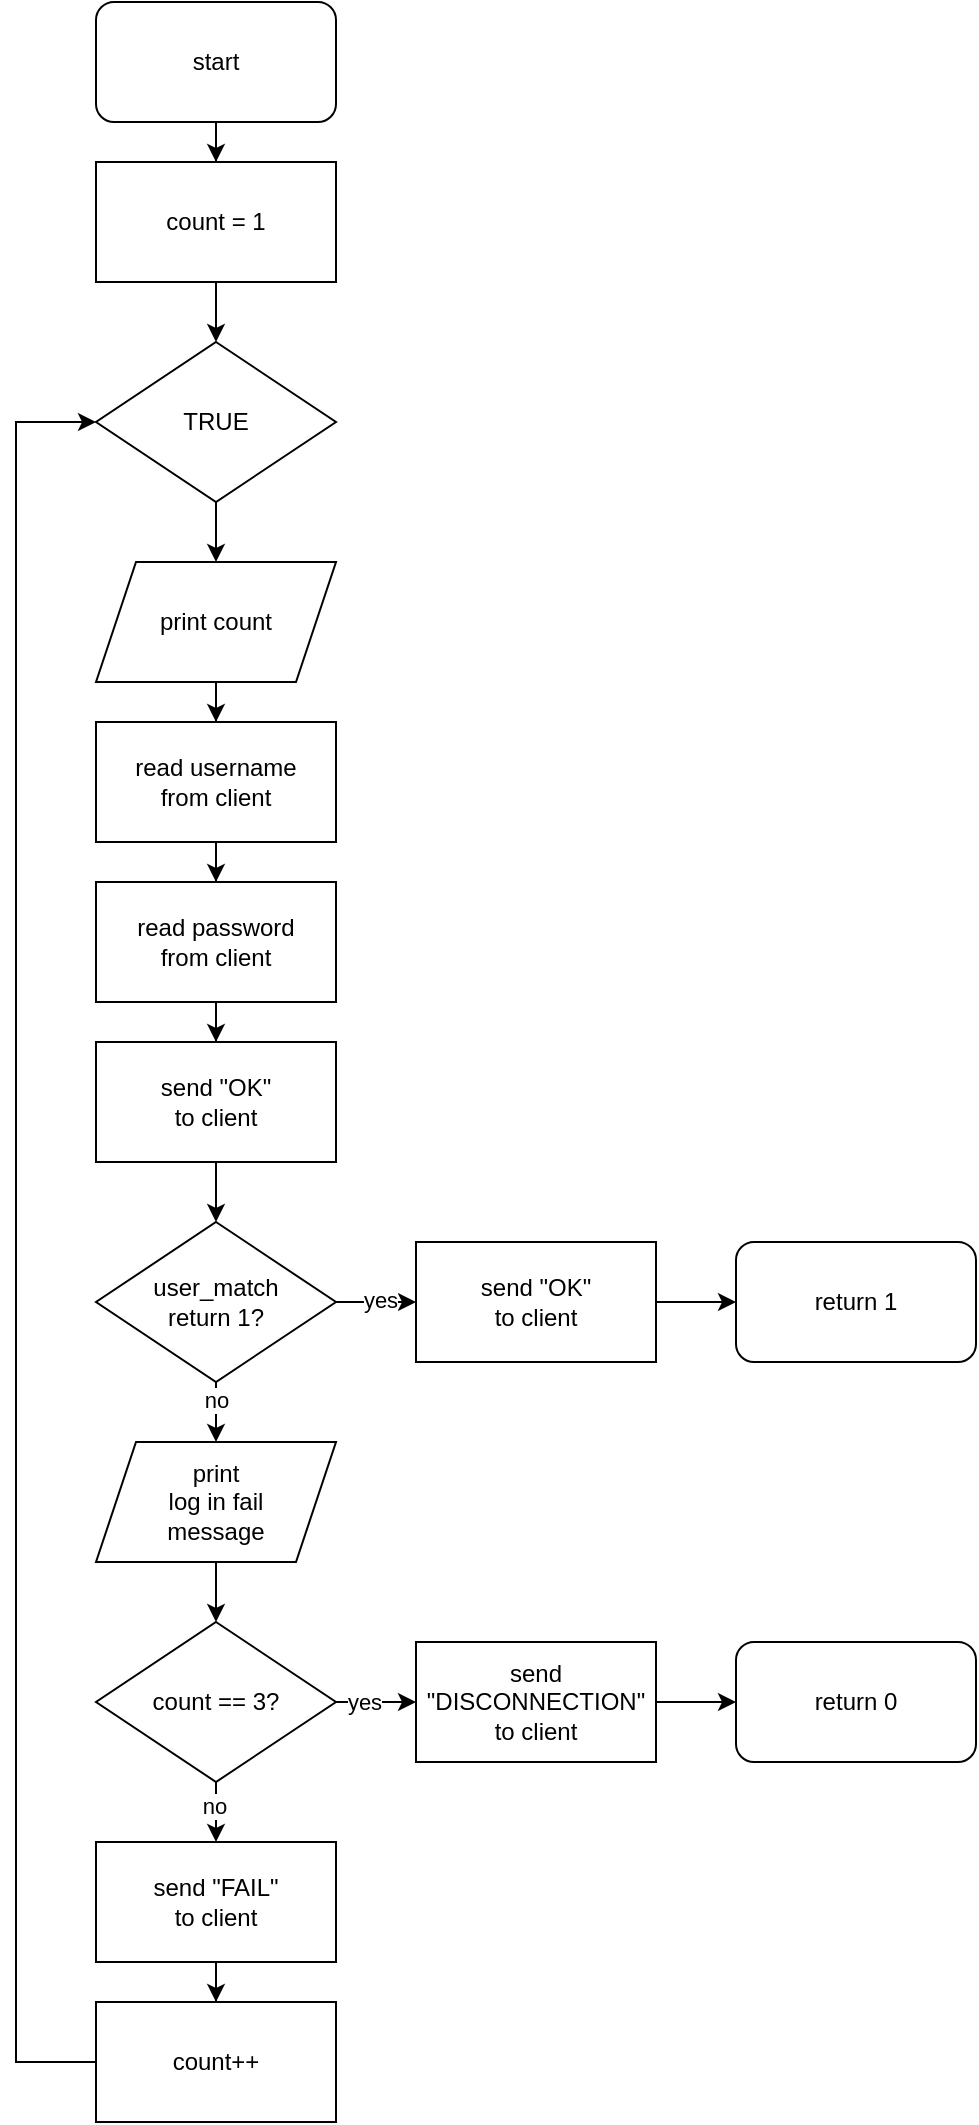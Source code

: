 <mxfile version="24.2.5" type="device">
  <diagram name="페이지-1" id="nCQsc247uuGchlYTg1MN">
    <mxGraphModel dx="1194" dy="657" grid="1" gridSize="10" guides="1" tooltips="1" connect="1" arrows="1" fold="1" page="1" pageScale="1" pageWidth="827" pageHeight="1169" math="0" shadow="0">
      <root>
        <mxCell id="0" />
        <mxCell id="1" parent="0" />
        <mxCell id="TpTc4HIzS5Ya2HQ6Qfg1-3" value="" style="edgeStyle=orthogonalEdgeStyle;rounded=0;orthogonalLoop=1;jettySize=auto;html=1;" edge="1" parent="1" source="TpTc4HIzS5Ya2HQ6Qfg1-1" target="TpTc4HIzS5Ya2HQ6Qfg1-2">
          <mxGeometry relative="1" as="geometry" />
        </mxCell>
        <mxCell id="TpTc4HIzS5Ya2HQ6Qfg1-1" value="start" style="rounded=1;whiteSpace=wrap;html=1;" vertex="1" parent="1">
          <mxGeometry x="360" y="30" width="120" height="60" as="geometry" />
        </mxCell>
        <mxCell id="TpTc4HIzS5Ya2HQ6Qfg1-5" value="" style="edgeStyle=orthogonalEdgeStyle;rounded=0;orthogonalLoop=1;jettySize=auto;html=1;" edge="1" parent="1" source="TpTc4HIzS5Ya2HQ6Qfg1-2" target="TpTc4HIzS5Ya2HQ6Qfg1-4">
          <mxGeometry relative="1" as="geometry" />
        </mxCell>
        <mxCell id="TpTc4HIzS5Ya2HQ6Qfg1-2" value="count = 1" style="rounded=0;whiteSpace=wrap;html=1;" vertex="1" parent="1">
          <mxGeometry x="360" y="110" width="120" height="60" as="geometry" />
        </mxCell>
        <mxCell id="TpTc4HIzS5Ya2HQ6Qfg1-7" value="" style="edgeStyle=orthogonalEdgeStyle;rounded=0;orthogonalLoop=1;jettySize=auto;html=1;" edge="1" parent="1" source="TpTc4HIzS5Ya2HQ6Qfg1-4" target="TpTc4HIzS5Ya2HQ6Qfg1-6">
          <mxGeometry relative="1" as="geometry" />
        </mxCell>
        <mxCell id="TpTc4HIzS5Ya2HQ6Qfg1-4" value="TRUE" style="rhombus;whiteSpace=wrap;html=1;" vertex="1" parent="1">
          <mxGeometry x="360" y="200" width="120" height="80" as="geometry" />
        </mxCell>
        <mxCell id="TpTc4HIzS5Ya2HQ6Qfg1-11" value="" style="edgeStyle=orthogonalEdgeStyle;rounded=0;orthogonalLoop=1;jettySize=auto;html=1;entryX=0.5;entryY=0;entryDx=0;entryDy=0;" edge="1" parent="1" source="TpTc4HIzS5Ya2HQ6Qfg1-6" target="TpTc4HIzS5Ya2HQ6Qfg1-14">
          <mxGeometry relative="1" as="geometry">
            <mxPoint x="420" y="390" as="targetPoint" />
          </mxGeometry>
        </mxCell>
        <mxCell id="TpTc4HIzS5Ya2HQ6Qfg1-6" value="print count" style="shape=parallelogram;perimeter=parallelogramPerimeter;whiteSpace=wrap;html=1;fixedSize=1;" vertex="1" parent="1">
          <mxGeometry x="360" y="310" width="120" height="60" as="geometry" />
        </mxCell>
        <mxCell id="TpTc4HIzS5Ya2HQ6Qfg1-16" value="" style="edgeStyle=orthogonalEdgeStyle;rounded=0;orthogonalLoop=1;jettySize=auto;html=1;" edge="1" parent="1" source="TpTc4HIzS5Ya2HQ6Qfg1-14" target="TpTc4HIzS5Ya2HQ6Qfg1-15">
          <mxGeometry relative="1" as="geometry" />
        </mxCell>
        <mxCell id="TpTc4HIzS5Ya2HQ6Qfg1-14" value="read username&lt;div&gt;from client&lt;/div&gt;" style="rounded=0;whiteSpace=wrap;html=1;" vertex="1" parent="1">
          <mxGeometry x="360" y="390" width="120" height="60" as="geometry" />
        </mxCell>
        <mxCell id="TpTc4HIzS5Ya2HQ6Qfg1-24" style="edgeStyle=orthogonalEdgeStyle;rounded=0;orthogonalLoop=1;jettySize=auto;html=1;entryX=0.5;entryY=0;entryDx=0;entryDy=0;" edge="1" parent="1" source="TpTc4HIzS5Ya2HQ6Qfg1-15" target="TpTc4HIzS5Ya2HQ6Qfg1-17">
          <mxGeometry relative="1" as="geometry" />
        </mxCell>
        <mxCell id="TpTc4HIzS5Ya2HQ6Qfg1-15" value="read password&lt;div&gt;from client&lt;/div&gt;" style="rounded=0;whiteSpace=wrap;html=1;" vertex="1" parent="1">
          <mxGeometry x="360" y="470" width="120" height="60" as="geometry" />
        </mxCell>
        <mxCell id="TpTc4HIzS5Ya2HQ6Qfg1-22" value="" style="edgeStyle=orthogonalEdgeStyle;rounded=0;orthogonalLoop=1;jettySize=auto;html=1;" edge="1" parent="1" source="TpTc4HIzS5Ya2HQ6Qfg1-17" target="TpTc4HIzS5Ya2HQ6Qfg1-18">
          <mxGeometry relative="1" as="geometry" />
        </mxCell>
        <mxCell id="TpTc4HIzS5Ya2HQ6Qfg1-17" value="send &quot;OK&quot;&lt;div&gt;to client&lt;/div&gt;" style="rounded=0;whiteSpace=wrap;html=1;" vertex="1" parent="1">
          <mxGeometry x="360" y="550" width="120" height="60" as="geometry" />
        </mxCell>
        <mxCell id="TpTc4HIzS5Ya2HQ6Qfg1-20" value="" style="edgeStyle=orthogonalEdgeStyle;rounded=0;orthogonalLoop=1;jettySize=auto;html=1;" edge="1" parent="1" source="TpTc4HIzS5Ya2HQ6Qfg1-18" target="TpTc4HIzS5Ya2HQ6Qfg1-19">
          <mxGeometry relative="1" as="geometry" />
        </mxCell>
        <mxCell id="TpTc4HIzS5Ya2HQ6Qfg1-27" value="yes" style="edgeLabel;html=1;align=center;verticalAlign=middle;resizable=0;points=[];" vertex="1" connectable="0" parent="TpTc4HIzS5Ya2HQ6Qfg1-20">
          <mxGeometry x="0.1" y="1" relative="1" as="geometry">
            <mxPoint as="offset" />
          </mxGeometry>
        </mxCell>
        <mxCell id="TpTc4HIzS5Ya2HQ6Qfg1-26" value="" style="edgeStyle=orthogonalEdgeStyle;rounded=0;orthogonalLoop=1;jettySize=auto;html=1;" edge="1" parent="1" source="TpTc4HIzS5Ya2HQ6Qfg1-18" target="TpTc4HIzS5Ya2HQ6Qfg1-25">
          <mxGeometry relative="1" as="geometry" />
        </mxCell>
        <mxCell id="TpTc4HIzS5Ya2HQ6Qfg1-28" value="no" style="edgeLabel;html=1;align=center;verticalAlign=middle;resizable=0;points=[];" vertex="1" connectable="0" parent="TpTc4HIzS5Ya2HQ6Qfg1-26">
          <mxGeometry x="-0.64" relative="1" as="geometry">
            <mxPoint as="offset" />
          </mxGeometry>
        </mxCell>
        <mxCell id="TpTc4HIzS5Ya2HQ6Qfg1-18" value="user_match&lt;div&gt;return 1?&lt;/div&gt;" style="rhombus;whiteSpace=wrap;html=1;" vertex="1" parent="1">
          <mxGeometry x="360" y="640" width="120" height="80" as="geometry" />
        </mxCell>
        <mxCell id="TpTc4HIzS5Ya2HQ6Qfg1-32" value="" style="edgeStyle=orthogonalEdgeStyle;rounded=0;orthogonalLoop=1;jettySize=auto;html=1;" edge="1" parent="1" source="TpTc4HIzS5Ya2HQ6Qfg1-19" target="TpTc4HIzS5Ya2HQ6Qfg1-31">
          <mxGeometry relative="1" as="geometry" />
        </mxCell>
        <mxCell id="TpTc4HIzS5Ya2HQ6Qfg1-19" value="send &quot;OK&quot;&lt;div&gt;to client&lt;/div&gt;" style="rounded=0;whiteSpace=wrap;html=1;" vertex="1" parent="1">
          <mxGeometry x="520" y="650" width="120" height="60" as="geometry" />
        </mxCell>
        <mxCell id="TpTc4HIzS5Ya2HQ6Qfg1-33" value="" style="edgeStyle=orthogonalEdgeStyle;rounded=0;orthogonalLoop=1;jettySize=auto;html=1;" edge="1" parent="1" source="TpTc4HIzS5Ya2HQ6Qfg1-25" target="TpTc4HIzS5Ya2HQ6Qfg1-30">
          <mxGeometry relative="1" as="geometry" />
        </mxCell>
        <mxCell id="TpTc4HIzS5Ya2HQ6Qfg1-25" value="print&lt;div&gt;log in fail&lt;/div&gt;&lt;div&gt;message&lt;/div&gt;" style="shape=parallelogram;perimeter=parallelogramPerimeter;whiteSpace=wrap;html=1;fixedSize=1;" vertex="1" parent="1">
          <mxGeometry x="360" y="750" width="120" height="60" as="geometry" />
        </mxCell>
        <mxCell id="TpTc4HIzS5Ya2HQ6Qfg1-38" value="" style="edgeStyle=orthogonalEdgeStyle;rounded=0;orthogonalLoop=1;jettySize=auto;html=1;" edge="1" parent="1" source="TpTc4HIzS5Ya2HQ6Qfg1-30" target="TpTc4HIzS5Ya2HQ6Qfg1-34">
          <mxGeometry relative="1" as="geometry" />
        </mxCell>
        <mxCell id="TpTc4HIzS5Ya2HQ6Qfg1-46" value="yes" style="edgeLabel;html=1;align=center;verticalAlign=middle;resizable=0;points=[];" vertex="1" connectable="0" parent="TpTc4HIzS5Ya2HQ6Qfg1-38">
          <mxGeometry x="-0.3" y="1" relative="1" as="geometry">
            <mxPoint y="1" as="offset" />
          </mxGeometry>
        </mxCell>
        <mxCell id="TpTc4HIzS5Ya2HQ6Qfg1-44" style="edgeStyle=orthogonalEdgeStyle;rounded=0;orthogonalLoop=1;jettySize=auto;html=1;entryX=0.5;entryY=0;entryDx=0;entryDy=0;" edge="1" parent="1" source="TpTc4HIzS5Ya2HQ6Qfg1-30" target="TpTc4HIzS5Ya2HQ6Qfg1-41">
          <mxGeometry relative="1" as="geometry" />
        </mxCell>
        <mxCell id="TpTc4HIzS5Ya2HQ6Qfg1-47" value="no" style="edgeLabel;html=1;align=center;verticalAlign=middle;resizable=0;points=[];" vertex="1" connectable="0" parent="TpTc4HIzS5Ya2HQ6Qfg1-44">
          <mxGeometry x="0.26" y="-1" relative="1" as="geometry">
            <mxPoint as="offset" />
          </mxGeometry>
        </mxCell>
        <mxCell id="TpTc4HIzS5Ya2HQ6Qfg1-30" value="count == 3?" style="rhombus;whiteSpace=wrap;html=1;" vertex="1" parent="1">
          <mxGeometry x="360" y="840" width="120" height="80" as="geometry" />
        </mxCell>
        <mxCell id="TpTc4HIzS5Ya2HQ6Qfg1-31" value="return 1" style="rounded=1;whiteSpace=wrap;html=1;" vertex="1" parent="1">
          <mxGeometry x="680" y="650" width="120" height="60" as="geometry" />
        </mxCell>
        <mxCell id="TpTc4HIzS5Ya2HQ6Qfg1-40" value="" style="edgeStyle=orthogonalEdgeStyle;rounded=0;orthogonalLoop=1;jettySize=auto;html=1;" edge="1" parent="1" source="TpTc4HIzS5Ya2HQ6Qfg1-34" target="TpTc4HIzS5Ya2HQ6Qfg1-39">
          <mxGeometry relative="1" as="geometry" />
        </mxCell>
        <mxCell id="TpTc4HIzS5Ya2HQ6Qfg1-34" value="send &quot;DISCONNECTION&quot;&lt;div&gt;to client&lt;/div&gt;" style="rounded=0;whiteSpace=wrap;html=1;" vertex="1" parent="1">
          <mxGeometry x="520" y="850" width="120" height="60" as="geometry" />
        </mxCell>
        <mxCell id="TpTc4HIzS5Ya2HQ6Qfg1-39" value="return 0" style="rounded=1;whiteSpace=wrap;html=1;" vertex="1" parent="1">
          <mxGeometry x="680" y="850" width="120" height="60" as="geometry" />
        </mxCell>
        <mxCell id="TpTc4HIzS5Ya2HQ6Qfg1-45" style="edgeStyle=orthogonalEdgeStyle;rounded=0;orthogonalLoop=1;jettySize=auto;html=1;entryX=0.5;entryY=0;entryDx=0;entryDy=0;" edge="1" parent="1" source="TpTc4HIzS5Ya2HQ6Qfg1-41" target="TpTc4HIzS5Ya2HQ6Qfg1-42">
          <mxGeometry relative="1" as="geometry" />
        </mxCell>
        <mxCell id="TpTc4HIzS5Ya2HQ6Qfg1-41" value="send &quot;FAIL&quot;&lt;div&gt;to client&lt;/div&gt;" style="rounded=0;whiteSpace=wrap;html=1;" vertex="1" parent="1">
          <mxGeometry x="360" y="950" width="120" height="60" as="geometry" />
        </mxCell>
        <mxCell id="TpTc4HIzS5Ya2HQ6Qfg1-48" style="edgeStyle=orthogonalEdgeStyle;rounded=0;orthogonalLoop=1;jettySize=auto;html=1;entryX=0;entryY=0.5;entryDx=0;entryDy=0;" edge="1" parent="1" source="TpTc4HIzS5Ya2HQ6Qfg1-42" target="TpTc4HIzS5Ya2HQ6Qfg1-4">
          <mxGeometry relative="1" as="geometry">
            <Array as="points">
              <mxPoint x="320" y="1060" />
              <mxPoint x="320" y="240" />
            </Array>
          </mxGeometry>
        </mxCell>
        <mxCell id="TpTc4HIzS5Ya2HQ6Qfg1-42" value="count++" style="rounded=0;whiteSpace=wrap;html=1;" vertex="1" parent="1">
          <mxGeometry x="360" y="1030" width="120" height="60" as="geometry" />
        </mxCell>
      </root>
    </mxGraphModel>
  </diagram>
</mxfile>
